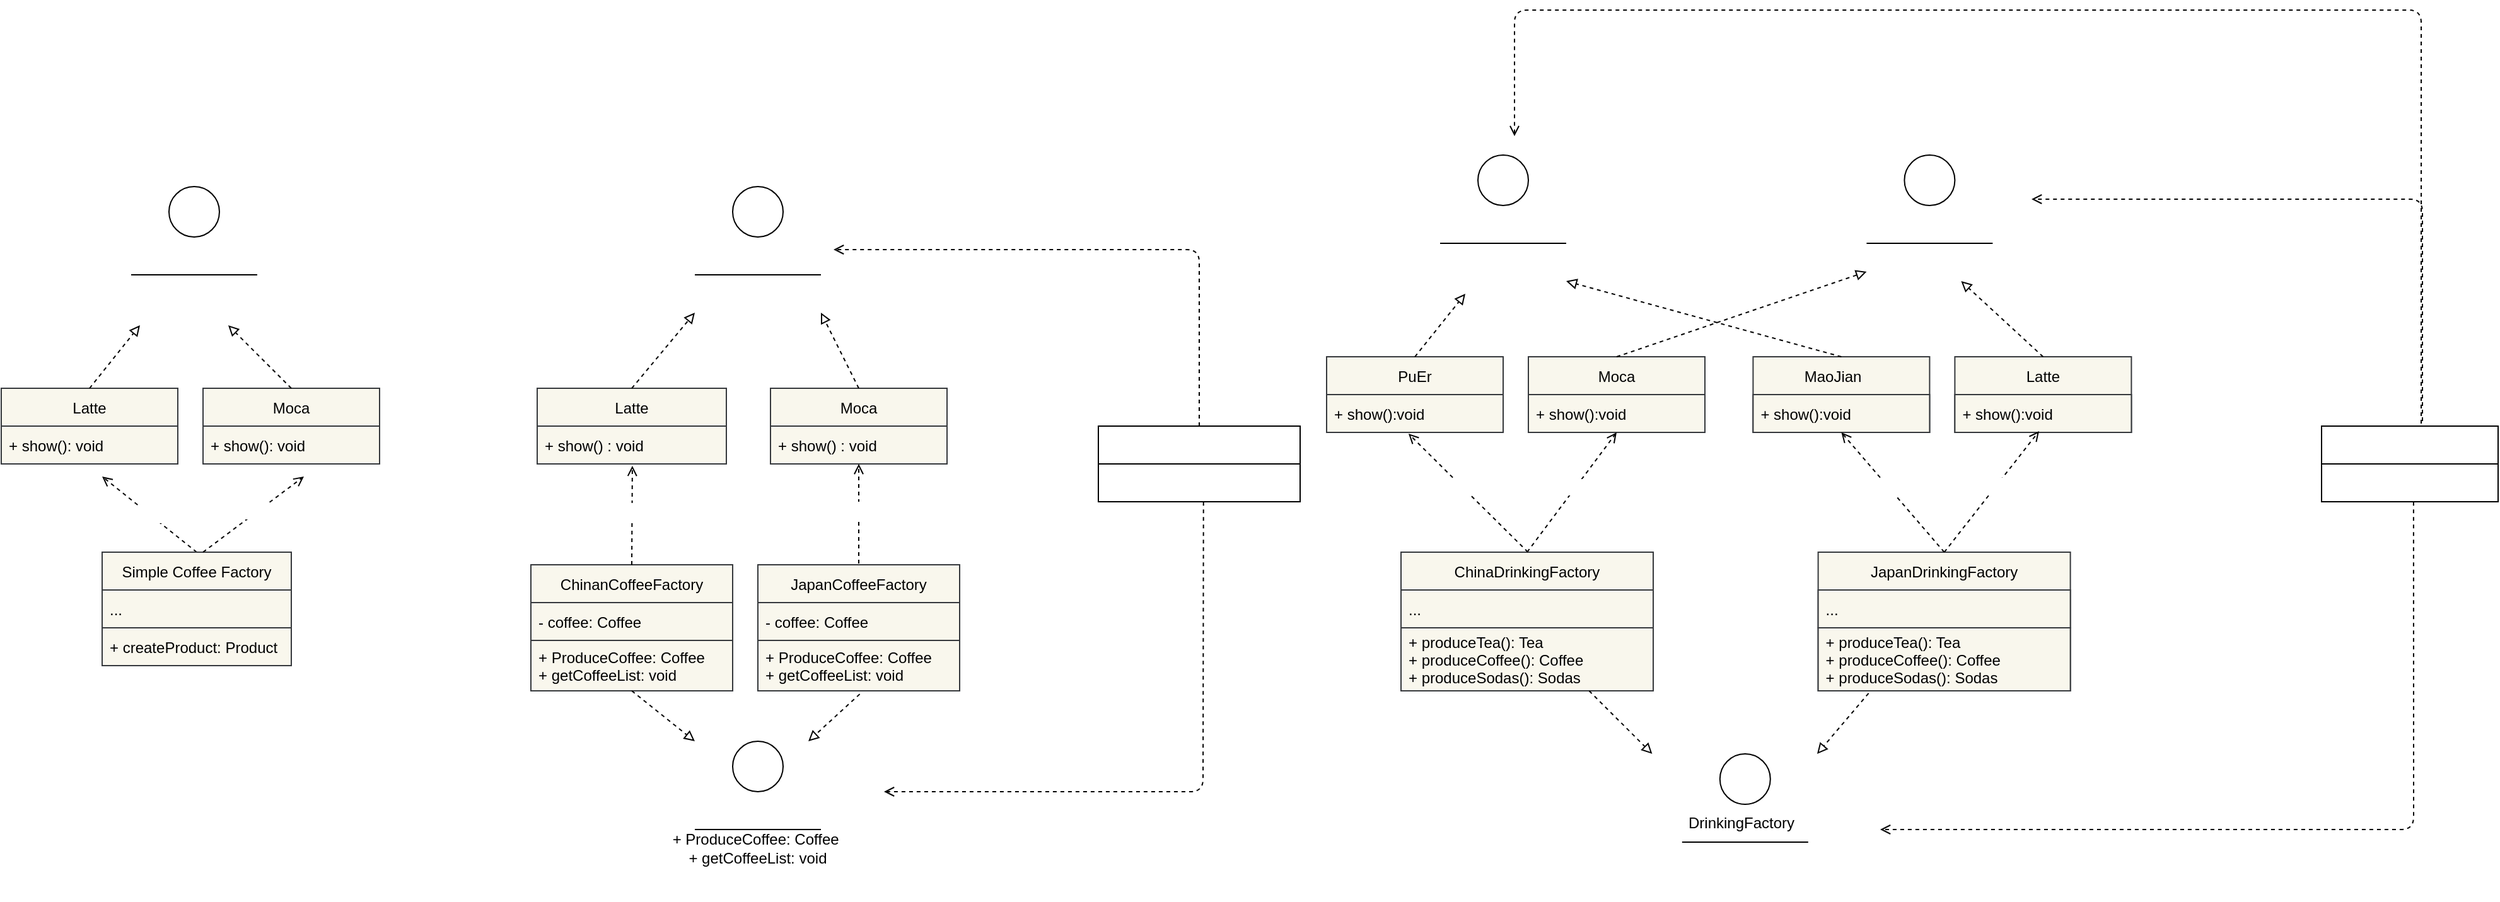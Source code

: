 <mxfile>
    <diagram id="avSo4TBjvxevpZzr9GbH" name="第 1 页">
        <mxGraphModel dx="1212" dy="992" grid="0" gridSize="10" guides="1" tooltips="1" connect="1" arrows="1" fold="1" page="0" pageScale="1" pageWidth="827" pageHeight="1169" math="0" shadow="0">
            <root>
                <mxCell id="0"/>
                <mxCell id="1" parent="0"/>
                <mxCell id="20" style="edgeStyle=none;html=1;exitX=0.5;exitY=0;exitDx=0;exitDy=0;fontColor=#FFFFFF;dashed=1;endArrow=open;endFill=0;" parent="1" source="2" edge="1">
                    <mxGeometry relative="1" as="geometry">
                        <mxPoint x="120" y="330" as="targetPoint"/>
                    </mxGeometry>
                </mxCell>
                <mxCell id="26" value="create" style="edgeLabel;html=1;align=center;verticalAlign=middle;resizable=0;points=[];fontColor=#FFFFFF;" parent="20" vertex="1" connectable="0">
                    <mxGeometry x="-0.056" y="-2" relative="1" as="geometry">
                        <mxPoint as="offset"/>
                    </mxGeometry>
                </mxCell>
                <mxCell id="2" value="Simple Coffee Factory" style="swimlane;fontStyle=0;childLayout=stackLayout;horizontal=1;startSize=30;horizontalStack=0;resizeParent=1;resizeParentMax=0;resizeLast=0;collapsible=1;marginBottom=0;fillColor=#f9f7ed;strokeColor=#36393d;fontColor=#000000;" parent="1" vertex="1">
                    <mxGeometry x="120" y="390" width="150" height="90" as="geometry"/>
                </mxCell>
                <mxCell id="3" value="..." style="text;strokeColor=#36393d;fillColor=#f9f7ed;align=left;verticalAlign=middle;spacingLeft=4;spacingRight=4;overflow=hidden;points=[[0,0.5],[1,0.5]];portConstraint=eastwest;rotatable=0;fontColor=#000000;" parent="2" vertex="1">
                    <mxGeometry y="30" width="150" height="30" as="geometry"/>
                </mxCell>
                <mxCell id="4" value="+ createProduct: Product" style="text;strokeColor=#36393d;fillColor=#f9f7ed;align=left;verticalAlign=middle;spacingLeft=4;spacingRight=4;overflow=hidden;points=[[0,0.5],[1,0.5]];portConstraint=eastwest;rotatable=0;fontColor=#000000;" parent="2" vertex="1">
                    <mxGeometry y="60" width="150" height="30" as="geometry"/>
                </mxCell>
                <mxCell id="7" value="Moca" style="swimlane;fontStyle=0;childLayout=stackLayout;horizontal=1;startSize=30;horizontalStack=0;resizeParent=1;resizeParentMax=0;resizeLast=0;collapsible=1;marginBottom=0;fillColor=#f9f7ed;strokeColor=#36393d;fontColor=#000000;" parent="1" vertex="1">
                    <mxGeometry x="200" y="260" width="140" height="60" as="geometry"/>
                </mxCell>
                <mxCell id="8" value="+ show(): void" style="text;strokeColor=#36393d;fillColor=#f9f7ed;align=left;verticalAlign=middle;spacingLeft=4;spacingRight=4;overflow=hidden;points=[[0,0.5],[1,0.5]];portConstraint=eastwest;rotatable=0;fontColor=#000000;" parent="7" vertex="1">
                    <mxGeometry y="30" width="140" height="30" as="geometry"/>
                </mxCell>
                <mxCell id="11" value="Latte" style="swimlane;fontStyle=0;childLayout=stackLayout;horizontal=1;startSize=30;horizontalStack=0;resizeParent=1;resizeParentMax=0;resizeLast=0;collapsible=1;marginBottom=0;fillColor=#f9f7ed;strokeColor=#36393d;fontColor=#000000;" parent="1" vertex="1">
                    <mxGeometry x="40" y="260" width="140" height="60" as="geometry"/>
                </mxCell>
                <mxCell id="12" value="+ show(): void" style="text;strokeColor=#36393d;fillColor=#f9f7ed;align=left;verticalAlign=middle;spacingLeft=4;spacingRight=4;overflow=hidden;points=[[0,0.5],[1,0.5]];portConstraint=eastwest;rotatable=0;fontColor=#000000;" parent="11" vertex="1">
                    <mxGeometry y="30" width="140" height="30" as="geometry"/>
                </mxCell>
                <mxCell id="15" value="" style="ellipse;whiteSpace=wrap;html=1;aspect=fixed;fontColor=#000000;" parent="1" vertex="1">
                    <mxGeometry x="173" y="100" width="40" height="40" as="geometry"/>
                </mxCell>
                <mxCell id="16" value="" style="endArrow=none;html=1;fontColor=#000000;" parent="1" edge="1">
                    <mxGeometry width="50" height="50" relative="1" as="geometry">
                        <mxPoint x="143" y="170" as="sourcePoint"/>
                        <mxPoint x="243" y="170" as="targetPoint"/>
                    </mxGeometry>
                </mxCell>
                <mxCell id="17" value="Coffee" style="text;html=1;strokeColor=none;fillColor=none;align=center;verticalAlign=middle;whiteSpace=wrap;rounded=0;fontColor=#FFFFFF;" parent="1" vertex="1">
                    <mxGeometry x="163" y="140" width="60" height="30" as="geometry"/>
                </mxCell>
                <mxCell id="18" value="+ show() : void" style="text;html=1;strokeColor=none;fillColor=none;align=center;verticalAlign=middle;whiteSpace=wrap;rounded=0;fontColor=#FFFFFF;" parent="1" vertex="1">
                    <mxGeometry x="143" y="170" width="100" height="30" as="geometry"/>
                </mxCell>
                <mxCell id="19" value="" style="endArrow=open;html=1;fontColor=#FFFFFF;dashed=1;endFill=0;" parent="1" edge="1">
                    <mxGeometry width="50" height="50" relative="1" as="geometry">
                        <mxPoint x="200" y="390" as="sourcePoint"/>
                        <mxPoint x="280" y="330" as="targetPoint"/>
                    </mxGeometry>
                </mxCell>
                <mxCell id="25" value="create" style="edgeLabel;html=1;align=center;verticalAlign=middle;resizable=0;points=[];fontColor=#FFFFFF;" parent="19" vertex="1" connectable="0">
                    <mxGeometry x="0.106" relative="1" as="geometry">
                        <mxPoint as="offset"/>
                    </mxGeometry>
                </mxCell>
                <mxCell id="22" value="" style="endArrow=block;html=1;fontColor=#FFFFFF;exitX=0.5;exitY=0;exitDx=0;exitDy=0;dashed=1;endFill=0;" parent="1" source="11" edge="1">
                    <mxGeometry width="50" height="50" relative="1" as="geometry">
                        <mxPoint x="100" y="260" as="sourcePoint"/>
                        <mxPoint x="150" y="210" as="targetPoint"/>
                    </mxGeometry>
                </mxCell>
                <mxCell id="23" value="" style="endArrow=block;html=1;fontColor=#FFFFFF;exitX=0.5;exitY=0;exitDx=0;exitDy=0;dashed=1;endFill=0;" parent="1" source="7" edge="1">
                    <mxGeometry width="50" height="50" relative="1" as="geometry">
                        <mxPoint x="120" y="270" as="sourcePoint"/>
                        <mxPoint x="220" y="210" as="targetPoint"/>
                    </mxGeometry>
                </mxCell>
                <mxCell id="29" value="ChinanCoffeeFactory" style="swimlane;fontStyle=0;childLayout=stackLayout;horizontal=1;startSize=30;horizontalStack=0;resizeParent=1;resizeParentMax=0;resizeLast=0;collapsible=1;marginBottom=0;fillColor=#f9f7ed;strokeColor=#36393d;fontColor=#000000;" parent="1" vertex="1">
                    <mxGeometry x="460" y="400" width="160" height="100" as="geometry"/>
                </mxCell>
                <mxCell id="30" value="- coffee: Coffee" style="text;strokeColor=#36393d;fillColor=#f9f7ed;align=left;verticalAlign=middle;spacingLeft=4;spacingRight=4;overflow=hidden;points=[[0,0.5],[1,0.5]];portConstraint=eastwest;rotatable=0;fontColor=#000000;" parent="29" vertex="1">
                    <mxGeometry y="30" width="160" height="30" as="geometry"/>
                </mxCell>
                <mxCell id="31" value="+ ProduceCoffee: Coffee &#10;+ getCoffeeList: void" style="text;strokeColor=#36393d;fillColor=#f9f7ed;align=left;verticalAlign=middle;spacingLeft=4;spacingRight=4;overflow=hidden;points=[[0,0.5],[1,0.5]];portConstraint=eastwest;rotatable=0;fontColor=#000000;" parent="29" vertex="1">
                    <mxGeometry y="60" width="160" height="40" as="geometry"/>
                </mxCell>
                <mxCell id="32" value="Moca" style="swimlane;fontStyle=0;childLayout=stackLayout;horizontal=1;startSize=30;horizontalStack=0;resizeParent=1;resizeParentMax=0;resizeLast=0;collapsible=1;marginBottom=0;fillColor=#f9f7ed;strokeColor=#36393d;fontColor=#000000;" parent="1" vertex="1">
                    <mxGeometry x="650" y="260" width="140" height="60" as="geometry"/>
                </mxCell>
                <mxCell id="33" value="+ show() : void" style="text;strokeColor=#36393d;fillColor=#f9f7ed;align=left;verticalAlign=middle;spacingLeft=4;spacingRight=4;overflow=hidden;points=[[0,0.5],[1,0.5]];portConstraint=eastwest;rotatable=0;fontColor=#000000;" parent="32" vertex="1">
                    <mxGeometry y="30" width="140" height="30" as="geometry"/>
                </mxCell>
                <mxCell id="34" value="Latte" style="swimlane;fontStyle=0;childLayout=stackLayout;horizontal=1;startSize=30;horizontalStack=0;resizeParent=1;resizeParentMax=0;resizeLast=0;collapsible=1;marginBottom=0;fillColor=#f9f7ed;strokeColor=#36393d;fontColor=#000000;" parent="1" vertex="1">
                    <mxGeometry x="465" y="260" width="150" height="60" as="geometry"/>
                </mxCell>
                <mxCell id="35" value="+ show() : void" style="text;strokeColor=#36393d;fillColor=#f9f7ed;align=left;verticalAlign=middle;spacingLeft=4;spacingRight=4;overflow=hidden;points=[[0,0.5],[1,0.5]];portConstraint=eastwest;rotatable=0;fontColor=#000000;" parent="34" vertex="1">
                    <mxGeometry y="30" width="150" height="30" as="geometry"/>
                </mxCell>
                <mxCell id="36" value="" style="ellipse;whiteSpace=wrap;html=1;aspect=fixed;fontColor=#000000;" parent="1" vertex="1">
                    <mxGeometry x="620" y="100" width="40" height="40" as="geometry"/>
                </mxCell>
                <mxCell id="37" value="" style="endArrow=none;html=1;fontColor=#000000;" parent="1" edge="1">
                    <mxGeometry width="50" height="50" relative="1" as="geometry">
                        <mxPoint x="590" y="170" as="sourcePoint"/>
                        <mxPoint x="690" y="170" as="targetPoint"/>
                    </mxGeometry>
                </mxCell>
                <mxCell id="38" value="&lt;span style=&quot;color: rgb(255 , 255 , 255)&quot;&gt;Coffee&lt;/span&gt;" style="text;html=1;strokeColor=none;fillColor=none;align=center;verticalAlign=middle;whiteSpace=wrap;rounded=0;fontColor=default;" parent="1" vertex="1">
                    <mxGeometry x="610" y="140" width="60" height="30" as="geometry"/>
                </mxCell>
                <mxCell id="39" value="+ show() : void" style="text;html=1;strokeColor=none;fillColor=none;align=center;verticalAlign=middle;whiteSpace=wrap;rounded=0;fontColor=#FFFFFF;" parent="1" vertex="1">
                    <mxGeometry x="590" y="170" width="100" height="30" as="geometry"/>
                </mxCell>
                <mxCell id="42" value="" style="endArrow=block;html=1;fontColor=#FFFFFF;exitX=0.5;exitY=0;exitDx=0;exitDy=0;dashed=1;endFill=0;entryX=0;entryY=1;entryDx=0;entryDy=0;" parent="1" source="34" target="39" edge="1">
                    <mxGeometry width="50" height="50" relative="1" as="geometry">
                        <mxPoint x="530" y="260" as="sourcePoint"/>
                        <mxPoint x="580" y="210" as="targetPoint"/>
                    </mxGeometry>
                </mxCell>
                <mxCell id="43" value="" style="endArrow=block;html=1;fontColor=#FFFFFF;exitX=0.5;exitY=0;exitDx=0;exitDy=0;dashed=1;endFill=0;entryX=1;entryY=1;entryDx=0;entryDy=0;" parent="1" source="32" target="39" edge="1">
                    <mxGeometry width="50" height="50" relative="1" as="geometry">
                        <mxPoint x="550" y="270" as="sourcePoint"/>
                        <mxPoint x="650" y="210" as="targetPoint"/>
                    </mxGeometry>
                </mxCell>
                <mxCell id="44" value="JapanCoffeeFactory" style="swimlane;fontStyle=0;childLayout=stackLayout;horizontal=1;startSize=30;horizontalStack=0;resizeParent=1;resizeParentMax=0;resizeLast=0;collapsible=1;marginBottom=0;fillColor=#f9f7ed;strokeColor=#36393d;fontColor=#000000;" parent="1" vertex="1">
                    <mxGeometry x="640" y="400" width="160" height="100" as="geometry"/>
                </mxCell>
                <mxCell id="45" value="- coffee: Coffee" style="text;strokeColor=#36393d;fillColor=#f9f7ed;align=left;verticalAlign=middle;spacingLeft=4;spacingRight=4;overflow=hidden;points=[[0,0.5],[1,0.5]];portConstraint=eastwest;rotatable=0;fontColor=#000000;" parent="44" vertex="1">
                    <mxGeometry y="30" width="160" height="30" as="geometry"/>
                </mxCell>
                <mxCell id="46" value="+ ProduceCoffee: Coffee &#10;+ getCoffeeList: void" style="text;strokeColor=#36393d;fillColor=#f9f7ed;align=left;verticalAlign=middle;spacingLeft=4;spacingRight=4;overflow=hidden;points=[[0,0.5],[1,0.5]];portConstraint=eastwest;rotatable=0;fontColor=#000000;" parent="44" vertex="1">
                    <mxGeometry y="60" width="160" height="40" as="geometry"/>
                </mxCell>
                <mxCell id="47" value="" style="ellipse;whiteSpace=wrap;html=1;aspect=fixed;fontColor=#000000;" parent="1" vertex="1">
                    <mxGeometry x="620" y="540" width="40" height="40" as="geometry"/>
                </mxCell>
                <mxCell id="48" value="" style="endArrow=none;html=1;fontColor=#000000;" parent="1" edge="1">
                    <mxGeometry width="50" height="50" relative="1" as="geometry">
                        <mxPoint x="590" y="610" as="sourcePoint"/>
                        <mxPoint x="690" y="610" as="targetPoint"/>
                    </mxGeometry>
                </mxCell>
                <mxCell id="49" value="Coffee Factory" style="text;html=1;strokeColor=none;fillColor=none;align=center;verticalAlign=middle;whiteSpace=wrap;rounded=0;fontColor=#FFFFFF;" parent="1" vertex="1">
                    <mxGeometry x="580" y="580" width="110" height="30" as="geometry"/>
                </mxCell>
                <mxCell id="50" value="&lt;span style=&quot;text-align: left;&quot;&gt;+ ProduceCoffee: Coffee&amp;nbsp;&lt;/span&gt;&lt;br style=&quot;padding: 0px; margin: 0px; text-align: left;&quot;&gt;&lt;span style=&quot;text-align: left;&quot;&gt;+ getCoffeeList: void&lt;/span&gt;&lt;span style=&quot;text-align: left&quot;&gt;&lt;br&gt;&lt;/span&gt;" style="text;html=1;strokeColor=none;fillColor=none;align=center;verticalAlign=middle;whiteSpace=wrap;rounded=0;fontColor=default;" parent="1" vertex="1">
                    <mxGeometry x="565" y="610" width="150" height="30" as="geometry"/>
                </mxCell>
                <mxCell id="51" value="" style="endArrow=block;html=1;fontColor=#FFFFFF;exitX=0.5;exitY=1;exitDx=0;exitDy=0;dashed=1;endFill=0;" parent="1" source="29" edge="1">
                    <mxGeometry width="50" height="50" relative="1" as="geometry">
                        <mxPoint x="510" y="560" as="sourcePoint"/>
                        <mxPoint x="590" y="540" as="targetPoint"/>
                    </mxGeometry>
                </mxCell>
                <mxCell id="52" value="" style="endArrow=block;html=1;fontColor=#FFFFFF;exitX=0.505;exitY=1.064;exitDx=0;exitDy=0;dashed=1;endFill=0;exitPerimeter=0;" parent="1" source="46" edge="1">
                    <mxGeometry width="50" height="50" relative="1" as="geometry">
                        <mxPoint x="550" y="500" as="sourcePoint"/>
                        <mxPoint x="680" y="540" as="targetPoint"/>
                    </mxGeometry>
                </mxCell>
                <mxCell id="53" value="" style="endArrow=open;html=1;fontColor=#FFFFFF;dashed=1;endFill=0;exitX=0.5;exitY=0;exitDx=0;exitDy=0;entryX=0.503;entryY=1.049;entryDx=0;entryDy=0;entryPerimeter=0;" parent="1" source="29" target="35" edge="1">
                    <mxGeometry width="50" height="50" relative="1" as="geometry">
                        <mxPoint x="470" y="380" as="sourcePoint"/>
                        <mxPoint x="550" y="320" as="targetPoint"/>
                    </mxGeometry>
                </mxCell>
                <mxCell id="54" value="create" style="edgeLabel;html=1;align=center;verticalAlign=middle;resizable=0;points=[];fontColor=#FFFFFF;" parent="53" vertex="1" connectable="0">
                    <mxGeometry x="0.106" relative="1" as="geometry">
                        <mxPoint as="offset"/>
                    </mxGeometry>
                </mxCell>
                <mxCell id="57" value="" style="endArrow=open;html=1;fontColor=#FFFFFF;dashed=1;endFill=0;" parent="1" target="33" edge="1">
                    <mxGeometry width="50" height="50" relative="1" as="geometry">
                        <mxPoint x="720" y="399" as="sourcePoint"/>
                        <mxPoint x="699.99" y="320" as="targetPoint"/>
                    </mxGeometry>
                </mxCell>
                <mxCell id="58" value="create" style="edgeLabel;html=1;align=center;verticalAlign=middle;resizable=0;points=[];fontColor=#FFFFFF;" parent="57" vertex="1" connectable="0">
                    <mxGeometry x="0.106" relative="1" as="geometry">
                        <mxPoint as="offset"/>
                    </mxGeometry>
                </mxCell>
                <mxCell id="60" value="Client" style="swimlane;fontStyle=0;childLayout=stackLayout;horizontal=1;startSize=30;horizontalStack=0;resizeParent=1;resizeParentMax=0;resizeLast=0;collapsible=1;marginBottom=0;fontColor=#FFFFFF;" parent="1" vertex="1">
                    <mxGeometry x="910" y="290" width="160" height="60" as="geometry"/>
                </mxCell>
                <mxCell id="61" value="+ getCoffeeList: void" style="text;strokeColor=none;fillColor=none;align=left;verticalAlign=middle;spacingLeft=4;spacingRight=4;overflow=hidden;points=[[0,0.5],[1,0.5]];portConstraint=eastwest;rotatable=0;fontColor=#FFFFFF;" parent="60" vertex="1">
                    <mxGeometry y="30" width="160" height="30" as="geometry"/>
                </mxCell>
                <mxCell id="64" value="" style="endArrow=open;html=1;dashed=1;fontColor=#FFFFFF;exitX=0.5;exitY=0;exitDx=0;exitDy=0;endFill=0;" parent="1" source="60" edge="1">
                    <mxGeometry width="50" height="50" relative="1" as="geometry">
                        <mxPoint x="970" y="280" as="sourcePoint"/>
                        <mxPoint x="700" y="150" as="targetPoint"/>
                        <Array as="points">
                            <mxPoint x="990" y="150"/>
                        </Array>
                    </mxGeometry>
                </mxCell>
                <mxCell id="65" value="" style="endArrow=open;html=1;dashed=1;fontColor=#FFFFFF;exitX=0.521;exitY=1.006;exitDx=0;exitDy=0;exitPerimeter=0;endFill=0;" parent="1" source="61" edge="1">
                    <mxGeometry width="50" height="50" relative="1" as="geometry">
                        <mxPoint x="990" y="300" as="sourcePoint"/>
                        <mxPoint x="740" y="580" as="targetPoint"/>
                        <Array as="points">
                            <mxPoint x="993" y="580"/>
                        </Array>
                    </mxGeometry>
                </mxCell>
                <mxCell id="66" value="ChinaDrinkingFactory" style="swimlane;fontStyle=0;childLayout=stackLayout;horizontal=1;startSize=30;horizontalStack=0;resizeParent=1;resizeParentMax=0;resizeLast=0;collapsible=1;marginBottom=0;fillColor=#f9f7ed;strokeColor=#36393d;fontColor=#000000;" parent="1" vertex="1">
                    <mxGeometry x="1150" y="390" width="200" height="110" as="geometry"/>
                </mxCell>
                <mxCell id="67" value="..." style="text;strokeColor=#36393d;fillColor=#f9f7ed;align=left;verticalAlign=middle;spacingLeft=4;spacingRight=4;overflow=hidden;points=[[0,0.5],[1,0.5]];portConstraint=eastwest;rotatable=0;fontColor=#000000;" parent="66" vertex="1">
                    <mxGeometry y="30" width="200" height="30" as="geometry"/>
                </mxCell>
                <mxCell id="68" value="+ produceTea(): Tea&#10;+ produceCoffee(): Coffee&#10;+ produceSodas(): Sodas" style="text;strokeColor=#36393d;fillColor=#f9f7ed;align=left;verticalAlign=middle;spacingLeft=4;spacingRight=4;overflow=hidden;points=[[0,0.5],[1,0.5]];portConstraint=eastwest;rotatable=0;fontColor=#000000;" parent="66" vertex="1">
                    <mxGeometry y="60" width="200" height="50" as="geometry"/>
                </mxCell>
                <mxCell id="69" value="JapanDrinkingFactory" style="swimlane;fontStyle=0;childLayout=stackLayout;horizontal=1;startSize=30;horizontalStack=0;resizeParent=1;resizeParentMax=0;resizeLast=0;collapsible=1;marginBottom=0;fillColor=#f9f7ed;strokeColor=#36393d;fontColor=#000000;" parent="1" vertex="1">
                    <mxGeometry x="1480.8" y="390" width="200" height="110" as="geometry"/>
                </mxCell>
                <mxCell id="70" value="..." style="text;strokeColor=#36393d;fillColor=#f9f7ed;align=left;verticalAlign=middle;spacingLeft=4;spacingRight=4;overflow=hidden;points=[[0,0.5],[1,0.5]];portConstraint=eastwest;rotatable=0;fontColor=#000000;" parent="69" vertex="1">
                    <mxGeometry y="30" width="200" height="30" as="geometry"/>
                </mxCell>
                <mxCell id="71" value="+ produceTea(): Tea&#10;+ produceCoffee(): Coffee&#10;+ produceSodas(): Sodas" style="text;strokeColor=#36393d;fillColor=#f9f7ed;align=left;verticalAlign=middle;spacingLeft=4;spacingRight=4;overflow=hidden;points=[[0,0.5],[1,0.5]];portConstraint=eastwest;rotatable=0;fontColor=#000000;" parent="69" vertex="1">
                    <mxGeometry y="60" width="200" height="50" as="geometry"/>
                </mxCell>
                <mxCell id="78" value="" style="ellipse;whiteSpace=wrap;html=1;aspect=fixed;fontColor=#000000;" parent="1" vertex="1">
                    <mxGeometry x="1402.9" y="550" width="40" height="40" as="geometry"/>
                </mxCell>
                <mxCell id="79" value="" style="endArrow=none;html=1;fontColor=#000000;" parent="1" edge="1">
                    <mxGeometry width="50" height="50" relative="1" as="geometry">
                        <mxPoint x="1372.9" y="620" as="sourcePoint"/>
                        <mxPoint x="1472.9" y="620" as="targetPoint"/>
                    </mxGeometry>
                </mxCell>
                <mxCell id="80" value="&lt;span style=&quot;&quot;&gt;DrinkingFactory&lt;/span&gt;" style="text;html=1;strokeColor=none;fillColor=none;align=center;verticalAlign=middle;whiteSpace=wrap;rounded=0;fontColor=default;" parent="1" vertex="1">
                    <mxGeometry x="1370" y="590" width="100" height="30" as="geometry"/>
                </mxCell>
                <mxCell id="81" value="&lt;div style=&quot;text-align: left&quot;&gt;&lt;span&gt;+ produceTea(): Tea&lt;/span&gt;&lt;/div&gt;&lt;div style=&quot;text-align: left&quot;&gt;&lt;span&gt;+ produceCoffee(): Coffee&lt;/span&gt;&lt;/div&gt;&lt;div style=&quot;text-align: left&quot;&gt;&lt;span&gt;+ produceSodas(): Sodas&lt;/span&gt;&lt;/div&gt;" style="text;html=1;strokeColor=none;fillColor=none;align=center;verticalAlign=middle;whiteSpace=wrap;rounded=0;fontColor=#FFFFFF;" parent="1" vertex="1">
                    <mxGeometry x="1330" y="630" width="185.8" height="30" as="geometry"/>
                </mxCell>
                <mxCell id="82" value="" style="endArrow=block;html=1;fontColor=#FFFFFF;exitX=0.5;exitY=1;exitDx=0;exitDy=0;dashed=1;endFill=0;" parent="1" edge="1">
                    <mxGeometry width="50" height="50" relative="1" as="geometry">
                        <mxPoint x="1299.2" y="500" as="sourcePoint"/>
                        <mxPoint x="1349.2" y="550" as="targetPoint"/>
                    </mxGeometry>
                </mxCell>
                <mxCell id="83" value="" style="endArrow=block;html=1;fontColor=#FFFFFF;exitX=0.505;exitY=1.064;exitDx=0;exitDy=0;dashed=1;endFill=0;exitPerimeter=0;" parent="1" edge="1">
                    <mxGeometry width="50" height="50" relative="1" as="geometry">
                        <mxPoint x="1520.8" y="501.92" as="sourcePoint"/>
                        <mxPoint x="1480" y="550" as="targetPoint"/>
                    </mxGeometry>
                </mxCell>
                <mxCell id="84" value="Moca" style="swimlane;fontStyle=0;childLayout=stackLayout;horizontal=1;startSize=30;horizontalStack=0;resizeParent=1;resizeParentMax=0;resizeLast=0;collapsible=1;marginBottom=0;fillColor=#f9f7ed;strokeColor=#36393d;fontColor=#000000;" parent="1" vertex="1">
                    <mxGeometry x="1251" y="235" width="140" height="60" as="geometry"/>
                </mxCell>
                <mxCell id="85" value="+ show():void" style="text;strokeColor=#36393d;fillColor=#f9f7ed;align=left;verticalAlign=middle;spacingLeft=4;spacingRight=4;overflow=hidden;points=[[0,0.5],[1,0.5]];portConstraint=eastwest;rotatable=0;fontColor=#000000;" parent="84" vertex="1">
                    <mxGeometry y="30" width="140" height="30" as="geometry"/>
                </mxCell>
                <mxCell id="86" value="PuEr" style="swimlane;fontStyle=0;childLayout=stackLayout;horizontal=1;startSize=30;horizontalStack=0;resizeParent=1;resizeParentMax=0;resizeLast=0;collapsible=1;marginBottom=0;fillColor=#f9f7ed;strokeColor=#36393d;fontColor=#000000;" parent="1" vertex="1">
                    <mxGeometry x="1091" y="235" width="140" height="60" as="geometry"/>
                </mxCell>
                <mxCell id="87" value="+ show():void" style="text;strokeColor=#36393d;fillColor=#f9f7ed;align=left;verticalAlign=middle;spacingLeft=4;spacingRight=4;overflow=hidden;points=[[0,0.5],[1,0.5]];portConstraint=eastwest;rotatable=0;fontColor=#000000;" parent="86" vertex="1">
                    <mxGeometry y="30" width="140" height="30" as="geometry"/>
                </mxCell>
                <mxCell id="88" value="" style="ellipse;whiteSpace=wrap;html=1;aspect=fixed;fontColor=#000000;" parent="1" vertex="1">
                    <mxGeometry x="1211" y="75" width="40" height="40" as="geometry"/>
                </mxCell>
                <mxCell id="89" value="" style="endArrow=none;html=1;fontColor=#000000;" parent="1" edge="1">
                    <mxGeometry width="50" height="50" relative="1" as="geometry">
                        <mxPoint x="1181" y="145" as="sourcePoint"/>
                        <mxPoint x="1281" y="145" as="targetPoint"/>
                    </mxGeometry>
                </mxCell>
                <mxCell id="90" value="Tea" style="text;html=1;strokeColor=none;fillColor=none;align=center;verticalAlign=middle;whiteSpace=wrap;rounded=0;fontColor=#FFFFFF;" parent="1" vertex="1">
                    <mxGeometry x="1201" y="115" width="60" height="30" as="geometry"/>
                </mxCell>
                <mxCell id="91" value="+ show() : void" style="text;html=1;strokeColor=none;fillColor=none;align=center;verticalAlign=middle;whiteSpace=wrap;rounded=0;fontColor=#FFFFFF;" parent="1" vertex="1">
                    <mxGeometry x="1181" y="145" width="100" height="30" as="geometry"/>
                </mxCell>
                <mxCell id="92" value="" style="endArrow=block;html=1;fontColor=#FFFFFF;exitX=0.5;exitY=0;exitDx=0;exitDy=0;dashed=1;endFill=0;" parent="1" source="86" edge="1">
                    <mxGeometry width="50" height="50" relative="1" as="geometry">
                        <mxPoint x="1151" y="235" as="sourcePoint"/>
                        <mxPoint x="1201" y="185" as="targetPoint"/>
                    </mxGeometry>
                </mxCell>
                <mxCell id="93" value="" style="endArrow=block;html=1;fontColor=#FFFFFF;exitX=0.5;exitY=0;exitDx=0;exitDy=0;dashed=1;endFill=0;entryX=0;entryY=0.75;entryDx=0;entryDy=0;" parent="1" source="84" target="101" edge="1">
                    <mxGeometry width="50" height="50" relative="1" as="geometry">
                        <mxPoint x="1171" y="245" as="sourcePoint"/>
                        <mxPoint x="1271" y="185" as="targetPoint"/>
                    </mxGeometry>
                </mxCell>
                <mxCell id="94" value="Latte" style="swimlane;fontStyle=0;childLayout=stackLayout;horizontal=1;startSize=30;horizontalStack=0;resizeParent=1;resizeParentMax=0;resizeLast=0;collapsible=1;marginBottom=0;fillColor=#f9f7ed;strokeColor=#36393d;fontColor=#000000;" parent="1" vertex="1">
                    <mxGeometry x="1589.2" y="235" width="140" height="60" as="geometry"/>
                </mxCell>
                <mxCell id="95" value="+ show():void" style="text;strokeColor=#36393d;fillColor=#f9f7ed;align=left;verticalAlign=middle;spacingLeft=4;spacingRight=4;overflow=hidden;points=[[0,0.5],[1,0.5]];portConstraint=eastwest;rotatable=0;fontColor=#000000;" parent="94" vertex="1">
                    <mxGeometry y="30" width="140" height="30" as="geometry"/>
                </mxCell>
                <mxCell id="96" value="MaoJian    " style="swimlane;fontStyle=0;childLayout=stackLayout;horizontal=1;startSize=30;horizontalStack=0;resizeParent=1;resizeParentMax=0;resizeLast=0;collapsible=1;marginBottom=0;fillColor=#f9f7ed;strokeColor=#36393d;fontColor=#000000;" parent="1" vertex="1">
                    <mxGeometry x="1429.2" y="235" width="140" height="60" as="geometry"/>
                </mxCell>
                <mxCell id="97" value="+ show():void" style="text;strokeColor=#36393d;fillColor=#f9f7ed;align=left;verticalAlign=middle;spacingLeft=4;spacingRight=4;overflow=hidden;points=[[0,0.5],[1,0.5]];portConstraint=eastwest;rotatable=0;fontColor=#000000;" parent="96" vertex="1">
                    <mxGeometry y="30" width="140" height="30" as="geometry"/>
                </mxCell>
                <mxCell id="98" value="" style="ellipse;whiteSpace=wrap;html=1;aspect=fixed;fontColor=#000000;" parent="1" vertex="1">
                    <mxGeometry x="1549.2" y="75" width="40" height="40" as="geometry"/>
                </mxCell>
                <mxCell id="99" value="" style="endArrow=none;html=1;fontColor=#000000;" parent="1" edge="1">
                    <mxGeometry width="50" height="50" relative="1" as="geometry">
                        <mxPoint x="1519.2" y="145" as="sourcePoint"/>
                        <mxPoint x="1619.2" y="145" as="targetPoint"/>
                    </mxGeometry>
                </mxCell>
                <mxCell id="100" value="Coffee" style="text;html=1;strokeColor=none;fillColor=none;align=center;verticalAlign=middle;whiteSpace=wrap;rounded=0;fontColor=#FFFFFF;" parent="1" vertex="1">
                    <mxGeometry x="1539.2" y="115" width="60" height="30" as="geometry"/>
                </mxCell>
                <mxCell id="101" value="+ show():void" style="text;html=1;strokeColor=none;fillColor=none;align=center;verticalAlign=middle;whiteSpace=wrap;rounded=0;fontColor=#FFFFFF;" parent="1" vertex="1">
                    <mxGeometry x="1519.2" y="145" width="100" height="30" as="geometry"/>
                </mxCell>
                <mxCell id="102" value="" style="endArrow=block;html=1;fontColor=#FFFFFF;exitX=0.5;exitY=0;exitDx=0;exitDy=0;dashed=1;endFill=0;entryX=1;entryY=1;entryDx=0;entryDy=0;" parent="1" source="96" target="91" edge="1">
                    <mxGeometry width="50" height="50" relative="1" as="geometry">
                        <mxPoint x="1489.2" y="235" as="sourcePoint"/>
                        <mxPoint x="1290" y="170" as="targetPoint"/>
                    </mxGeometry>
                </mxCell>
                <mxCell id="103" value="" style="endArrow=block;html=1;fontColor=#FFFFFF;exitX=0.5;exitY=0;exitDx=0;exitDy=0;dashed=1;endFill=0;entryX=0.75;entryY=1;entryDx=0;entryDy=0;" parent="1" source="94" target="101" edge="1">
                    <mxGeometry width="50" height="50" relative="1" as="geometry">
                        <mxPoint x="1509.2" y="245" as="sourcePoint"/>
                        <mxPoint x="1609.2" y="185" as="targetPoint"/>
                    </mxGeometry>
                </mxCell>
                <mxCell id="104" value="" style="endArrow=open;html=1;fontColor=#FFFFFF;dashed=1;endFill=0;entryX=0.464;entryY=1.033;entryDx=0;entryDy=0;entryPerimeter=0;" parent="1" target="87" edge="1">
                    <mxGeometry width="50" height="50" relative="1" as="geometry">
                        <mxPoint x="1250.69" y="390" as="sourcePoint"/>
                        <mxPoint x="1160" y="300" as="targetPoint"/>
                    </mxGeometry>
                </mxCell>
                <mxCell id="105" value="create" style="edgeLabel;html=1;align=center;verticalAlign=middle;resizable=0;points=[];fontColor=#FFFFFF;" parent="104" vertex="1" connectable="0">
                    <mxGeometry x="0.106" relative="1" as="geometry">
                        <mxPoint as="offset"/>
                    </mxGeometry>
                </mxCell>
                <mxCell id="106" value="" style="endArrow=open;html=1;fontColor=#FFFFFF;dashed=1;endFill=0;entryX=0.5;entryY=1;entryDx=0;entryDy=0;exitX=0.5;exitY=0;exitDx=0;exitDy=0;" parent="1" source="66" target="84" edge="1">
                    <mxGeometry width="50" height="50" relative="1" as="geometry">
                        <mxPoint x="1260.69" y="400" as="sourcePoint"/>
                        <mxPoint x="1170" y="310" as="targetPoint"/>
                    </mxGeometry>
                </mxCell>
                <mxCell id="107" value="create" style="edgeLabel;html=1;align=center;verticalAlign=middle;resizable=0;points=[];fontColor=#FFFFFF;" parent="106" vertex="1" connectable="0">
                    <mxGeometry x="0.106" relative="1" as="geometry">
                        <mxPoint as="offset"/>
                    </mxGeometry>
                </mxCell>
                <mxCell id="108" value="" style="endArrow=open;html=1;fontColor=#FFFFFF;dashed=1;endFill=0;entryX=0.477;entryY=0.967;entryDx=0;entryDy=0;exitX=0.5;exitY=0;exitDx=0;exitDy=0;entryPerimeter=0;" parent="1" source="69" target="95" edge="1">
                    <mxGeometry width="50" height="50" relative="1" as="geometry">
                        <mxPoint x="1580" y="390" as="sourcePoint"/>
                        <mxPoint x="1651" y="295" as="targetPoint"/>
                    </mxGeometry>
                </mxCell>
                <mxCell id="109" value="create" style="edgeLabel;html=1;align=center;verticalAlign=middle;resizable=0;points=[];fontColor=#FFFFFF;" parent="108" vertex="1" connectable="0">
                    <mxGeometry x="0.106" relative="1" as="geometry">
                        <mxPoint as="offset"/>
                    </mxGeometry>
                </mxCell>
                <mxCell id="110" value="" style="endArrow=open;html=1;fontColor=#FFFFFF;dashed=1;endFill=0;entryX=0.5;entryY=1;entryDx=0;entryDy=0;exitX=0.5;exitY=0;exitDx=0;exitDy=0;" parent="1" source="69" target="96" edge="1">
                    <mxGeometry width="50" height="50" relative="1" as="geometry">
                        <mxPoint x="1590.8" y="400" as="sourcePoint"/>
                        <mxPoint x="1665.98" y="304.01" as="targetPoint"/>
                    </mxGeometry>
                </mxCell>
                <mxCell id="111" value="create" style="edgeLabel;html=1;align=center;verticalAlign=middle;resizable=0;points=[];fontColor=#FFFFFF;" parent="110" vertex="1" connectable="0">
                    <mxGeometry x="0.106" relative="1" as="geometry">
                        <mxPoint as="offset"/>
                    </mxGeometry>
                </mxCell>
                <mxCell id="112" value="Client" style="swimlane;fontStyle=0;childLayout=stackLayout;horizontal=1;startSize=30;horizontalStack=0;resizeParent=1;resizeParentMax=0;resizeLast=0;collapsible=1;marginBottom=0;fontColor=#FFFFFF;" parent="1" vertex="1">
                    <mxGeometry x="1880" y="290" width="140" height="60" as="geometry"/>
                </mxCell>
                <mxCell id="113" value="Item 1" style="text;strokeColor=none;fillColor=none;align=left;verticalAlign=middle;spacingLeft=4;spacingRight=4;overflow=hidden;points=[[0,0.5],[1,0.5]];portConstraint=eastwest;rotatable=0;fontColor=#FFFFFF;" parent="112" vertex="1">
                    <mxGeometry y="30" width="140" height="30" as="geometry"/>
                </mxCell>
                <mxCell id="114" value="" style="endArrow=open;html=1;dashed=1;fontColor=#FFFFFF;exitX=0.521;exitY=1.006;exitDx=0;exitDy=0;exitPerimeter=0;endFill=0;" parent="1" source="113" edge="1">
                    <mxGeometry width="50" height="50" relative="1" as="geometry">
                        <mxPoint x="1960" y="300" as="sourcePoint"/>
                        <mxPoint x="1530" y="610" as="targetPoint"/>
                        <Array as="points">
                            <mxPoint x="1953" y="610"/>
                        </Array>
                    </mxGeometry>
                </mxCell>
                <mxCell id="115" value="" style="endArrow=open;html=1;dashed=1;fontColor=#FFFFFF;endFill=0;" parent="1" edge="1">
                    <mxGeometry width="50" height="50" relative="1" as="geometry">
                        <mxPoint x="1959" y="288" as="sourcePoint"/>
                        <mxPoint x="1240" y="60" as="targetPoint"/>
                        <Array as="points">
                            <mxPoint x="1959" y="-40"/>
                            <mxPoint x="1660" y="-40"/>
                            <mxPoint x="1240" y="-40"/>
                        </Array>
                    </mxGeometry>
                </mxCell>
                <mxCell id="116" value="" style="endArrow=open;html=1;dashed=1;fontColor=#FFFFFF;endFill=0;" parent="1" edge="1">
                    <mxGeometry width="50" height="50" relative="1" as="geometry">
                        <mxPoint x="1960" y="286" as="sourcePoint"/>
                        <mxPoint x="1650" y="110" as="targetPoint"/>
                        <Array as="points">
                            <mxPoint x="1960" y="234"/>
                            <mxPoint x="1960" y="160"/>
                            <mxPoint x="1960" y="110"/>
                            <mxPoint x="1710" y="110"/>
                        </Array>
                    </mxGeometry>
                </mxCell>
            </root>
        </mxGraphModel>
    </diagram>
</mxfile>